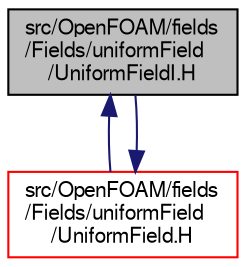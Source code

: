 digraph "src/OpenFOAM/fields/Fields/uniformField/UniformFieldI.H"
{
  bgcolor="transparent";
  edge [fontname="FreeSans",fontsize="10",labelfontname="FreeSans",labelfontsize="10"];
  node [fontname="FreeSans",fontsize="10",shape=record];
  Node8 [label="src/OpenFOAM/fields\l/Fields/uniformField\l/UniformFieldI.H",height=0.2,width=0.4,color="black", fillcolor="grey75", style="filled", fontcolor="black"];
  Node8 -> Node9 [dir="back",color="midnightblue",fontsize="10",style="solid",fontname="FreeSans"];
  Node9 [label="src/OpenFOAM/fields\l/Fields/uniformField\l/UniformField.H",height=0.2,width=0.4,color="red",URL="$a09758.html"];
  Node9 -> Node8 [dir="back",color="midnightblue",fontsize="10",style="solid",fontname="FreeSans"];
}
